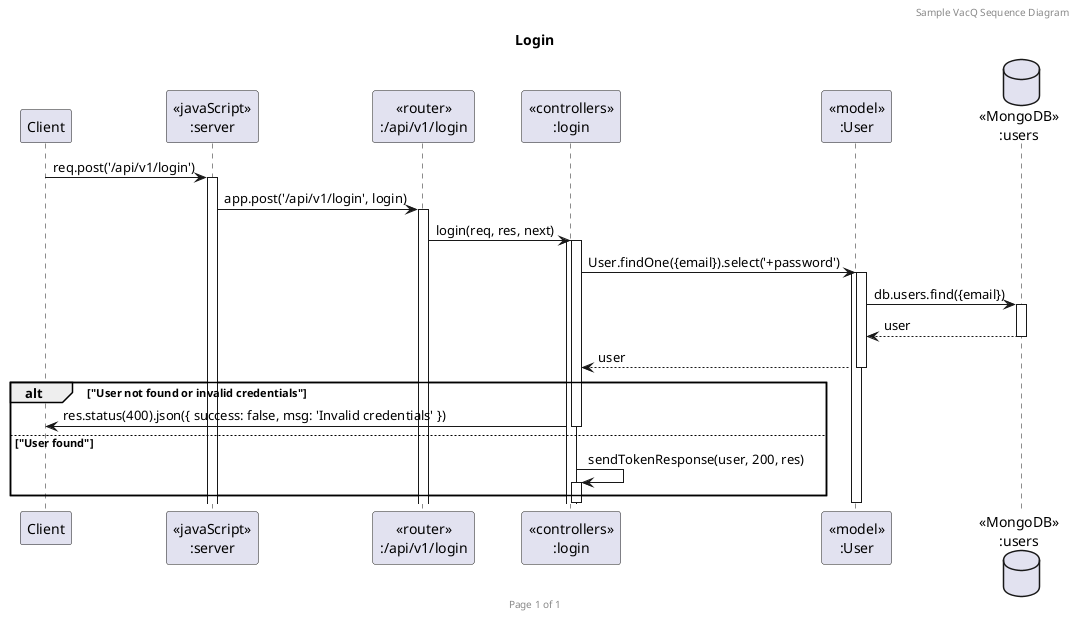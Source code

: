 @startuml Login

header Sample VacQ Sequence Diagram
footer Page %page% of %lastpage%
title "Login"

participant "Client" as client
participant "<<javaScript>>\n:server" as server
participant "<<router>>\n:/api/v1/login" as routerLogin
participant "<<controllers>>\n:login" as controllersLogin
participant "<<model>>\n:User" as modelUser
database "<<MongoDB>>\n:users" as UsersDatabase

client->server ++:req.post('/api/v1/login')
server->routerLogin ++:app.post('/api/v1/login', login)
routerLogin -> controllersLogin ++:login(req, res, next)
activate controllersLogin

controllersLogin->modelUser ++:User.findOne({email}).select('+password')
activate modelUser
modelUser->UsersDatabase ++:db.users.find({email})
UsersDatabase-->modelUser --:user
modelUser --> controllersLogin --:user

alt "User not found or invalid credentials"
    controllersLogin->client --:res.status(400).json({ success: false, msg: 'Invalid credentials' })
else "User found"
    controllersLogin->controllersLogin ++:sendTokenResponse(user, 200, res)
end

deactivate modelUser
deactivate controllersLogin
@enduml
